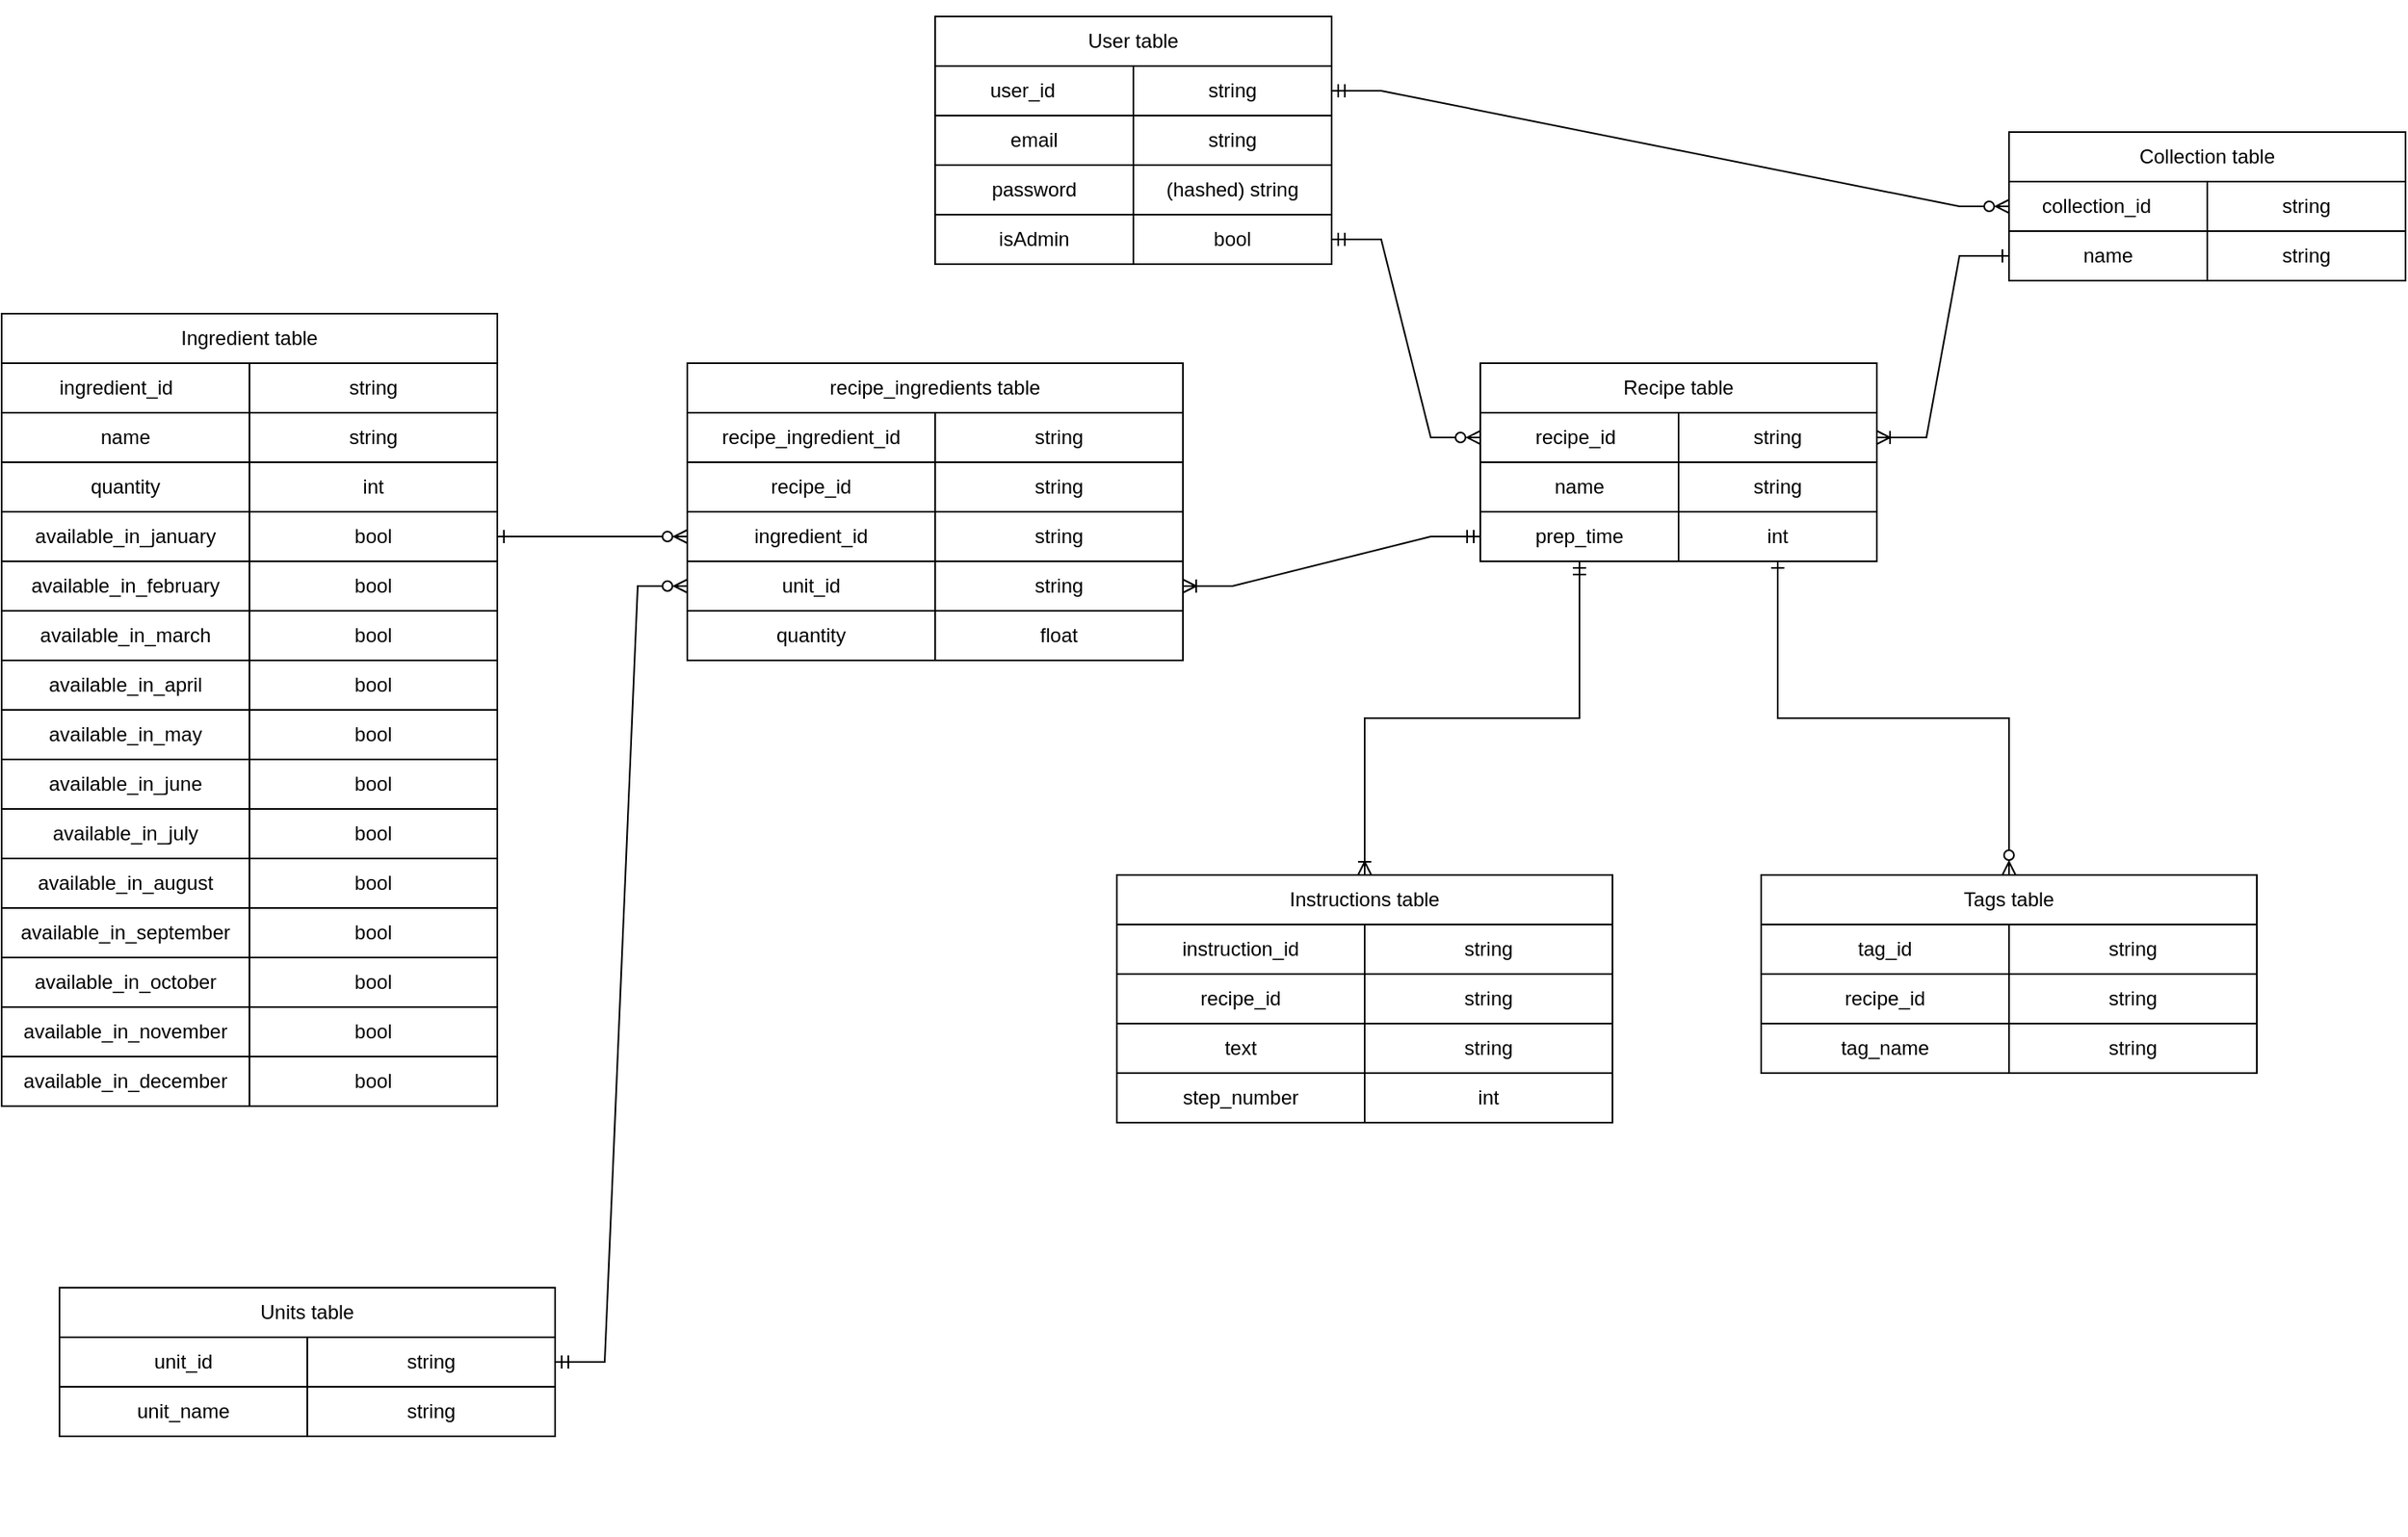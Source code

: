 <mxfile version="27.1.3">
  <diagram name="Page-1" id="JcqKBOb1F13oiYuU-APF">
    <mxGraphModel dx="2276" dy="797" grid="1" gridSize="10" guides="1" tooltips="1" connect="1" arrows="1" fold="1" page="1" pageScale="1" pageWidth="850" pageHeight="1100" math="0" shadow="0">
      <root>
        <mxCell id="0" />
        <mxCell id="1" parent="0" />
        <mxCell id="uTu99uXTamUOCDoSQrbE-17" value="" style="group" parent="1" vertex="1" connectable="0">
          <mxGeometry x="90" y="50" width="240" height="210" as="geometry" />
        </mxCell>
        <mxCell id="uTu99uXTamUOCDoSQrbE-2" value="User table" style="rounded=0;whiteSpace=wrap;html=1;" parent="uTu99uXTamUOCDoSQrbE-17" vertex="1">
          <mxGeometry x="-100" y="10" width="240" height="30" as="geometry" />
        </mxCell>
        <mxCell id="uTu99uXTamUOCDoSQrbE-5" value="user_id&lt;span style=&quot;white-space: pre;&quot;&gt;&#x9;&lt;/span&gt;" style="rounded=0;whiteSpace=wrap;html=1;" parent="uTu99uXTamUOCDoSQrbE-17" vertex="1">
          <mxGeometry x="-100" y="40" width="120" height="30" as="geometry" />
        </mxCell>
        <mxCell id="uTu99uXTamUOCDoSQrbE-6" value="string" style="rounded=0;whiteSpace=wrap;html=1;" parent="uTu99uXTamUOCDoSQrbE-17" vertex="1">
          <mxGeometry x="20" y="40" width="120" height="30" as="geometry" />
        </mxCell>
        <mxCell id="uTu99uXTamUOCDoSQrbE-7" value="email" style="rounded=0;whiteSpace=wrap;html=1;" parent="uTu99uXTamUOCDoSQrbE-17" vertex="1">
          <mxGeometry x="-100" y="70" width="120" height="30" as="geometry" />
        </mxCell>
        <mxCell id="uTu99uXTamUOCDoSQrbE-8" value="string" style="rounded=0;whiteSpace=wrap;html=1;" parent="uTu99uXTamUOCDoSQrbE-17" vertex="1">
          <mxGeometry x="20" y="70" width="120" height="30" as="geometry" />
        </mxCell>
        <mxCell id="uTu99uXTamUOCDoSQrbE-9" value="(hashed) string" style="rounded=0;whiteSpace=wrap;html=1;" parent="uTu99uXTamUOCDoSQrbE-17" vertex="1">
          <mxGeometry x="20" y="100" width="120" height="30" as="geometry" />
        </mxCell>
        <mxCell id="uTu99uXTamUOCDoSQrbE-10" value="password" style="rounded=0;whiteSpace=wrap;html=1;" parent="uTu99uXTamUOCDoSQrbE-17" vertex="1">
          <mxGeometry x="-100" y="100" width="120" height="30" as="geometry" />
        </mxCell>
        <mxCell id="uTu99uXTamUOCDoSQrbE-11" value="isAdmin" style="rounded=0;whiteSpace=wrap;html=1;" parent="uTu99uXTamUOCDoSQrbE-17" vertex="1">
          <mxGeometry x="-100" y="130" width="120" height="30" as="geometry" />
        </mxCell>
        <mxCell id="uTu99uXTamUOCDoSQrbE-12" value="bool" style="rounded=0;whiteSpace=wrap;html=1;" parent="uTu99uXTamUOCDoSQrbE-17" vertex="1">
          <mxGeometry x="20" y="130" width="120" height="30" as="geometry" />
        </mxCell>
        <mxCell id="uTu99uXTamUOCDoSQrbE-18" value="" style="group" parent="1" vertex="1" connectable="0">
          <mxGeometry x="640" y="130" width="240" height="377" as="geometry" />
        </mxCell>
        <mxCell id="uTu99uXTamUOCDoSQrbE-19" value="Collection table" style="rounded=0;whiteSpace=wrap;html=1;" parent="uTu99uXTamUOCDoSQrbE-18" vertex="1">
          <mxGeometry width="240" height="30" as="geometry" />
        </mxCell>
        <mxCell id="uTu99uXTamUOCDoSQrbE-20" value="collection_id&lt;span style=&quot;white-space: pre;&quot;&gt;&#x9;&lt;/span&gt;" style="rounded=0;whiteSpace=wrap;html=1;" parent="uTu99uXTamUOCDoSQrbE-18" vertex="1">
          <mxGeometry y="30" width="120" height="30" as="geometry" />
        </mxCell>
        <mxCell id="uTu99uXTamUOCDoSQrbE-21" value="string" style="rounded=0;whiteSpace=wrap;html=1;" parent="uTu99uXTamUOCDoSQrbE-18" vertex="1">
          <mxGeometry x="120" y="30" width="120" height="30" as="geometry" />
        </mxCell>
        <mxCell id="uTu99uXTamUOCDoSQrbE-22" value="name" style="rounded=0;whiteSpace=wrap;html=1;" parent="uTu99uXTamUOCDoSQrbE-18" vertex="1">
          <mxGeometry y="60" width="120" height="30" as="geometry" />
        </mxCell>
        <mxCell id="uTu99uXTamUOCDoSQrbE-23" value="string" style="rounded=0;whiteSpace=wrap;html=1;" parent="uTu99uXTamUOCDoSQrbE-18" vertex="1">
          <mxGeometry x="120" y="60" width="120" height="30" as="geometry" />
        </mxCell>
        <mxCell id="uTu99uXTamUOCDoSQrbE-28" value="" style="edgeStyle=entityRelationEdgeStyle;fontSize=12;html=1;endArrow=ERzeroToMany;rounded=0;exitX=1;exitY=0.5;exitDx=0;exitDy=0;entryX=0;entryY=0.5;entryDx=0;entryDy=0;startArrow=ERmandOne;startFill=0;endFill=0;" parent="1" source="uTu99uXTamUOCDoSQrbE-6" target="uTu99uXTamUOCDoSQrbE-20" edge="1">
          <mxGeometry width="100" height="100" relative="1" as="geometry">
            <mxPoint x="400" y="320" as="sourcePoint" />
            <mxPoint x="500" y="220" as="targetPoint" />
          </mxGeometry>
        </mxCell>
        <mxCell id="uTu99uXTamUOCDoSQrbE-29" value="" style="group" parent="1" vertex="1" connectable="0">
          <mxGeometry x="320" y="270" width="240" height="210" as="geometry" />
        </mxCell>
        <mxCell id="uTu99uXTamUOCDoSQrbE-30" value="Recipe table" style="rounded=0;whiteSpace=wrap;html=1;" parent="uTu99uXTamUOCDoSQrbE-29" vertex="1">
          <mxGeometry width="240" height="30" as="geometry" />
        </mxCell>
        <mxCell id="uTu99uXTamUOCDoSQrbE-31" value="recipe_id&lt;span style=&quot;white-space: pre;&quot;&gt;&#x9;&lt;/span&gt;" style="rounded=0;whiteSpace=wrap;html=1;" parent="uTu99uXTamUOCDoSQrbE-29" vertex="1">
          <mxGeometry y="30" width="120" height="30" as="geometry" />
        </mxCell>
        <mxCell id="uTu99uXTamUOCDoSQrbE-32" value="string" style="rounded=0;whiteSpace=wrap;html=1;" parent="uTu99uXTamUOCDoSQrbE-29" vertex="1">
          <mxGeometry x="120" y="30" width="120" height="30" as="geometry" />
        </mxCell>
        <mxCell id="uTu99uXTamUOCDoSQrbE-33" value="name" style="rounded=0;whiteSpace=wrap;html=1;" parent="uTu99uXTamUOCDoSQrbE-29" vertex="1">
          <mxGeometry y="60" width="120" height="30" as="geometry" />
        </mxCell>
        <mxCell id="uTu99uXTamUOCDoSQrbE-34" value="string" style="rounded=0;whiteSpace=wrap;html=1;" parent="uTu99uXTamUOCDoSQrbE-29" vertex="1">
          <mxGeometry x="120" y="60" width="120" height="30" as="geometry" />
        </mxCell>
        <mxCell id="uTu99uXTamUOCDoSQrbE-35" value="int" style="rounded=0;whiteSpace=wrap;html=1;" parent="uTu99uXTamUOCDoSQrbE-29" vertex="1">
          <mxGeometry x="120" y="90" width="120" height="30" as="geometry" />
        </mxCell>
        <mxCell id="uTu99uXTamUOCDoSQrbE-36" value="prep_time" style="rounded=0;whiteSpace=wrap;html=1;" parent="uTu99uXTamUOCDoSQrbE-29" vertex="1">
          <mxGeometry y="90" width="120" height="30" as="geometry" />
        </mxCell>
        <mxCell id="uTu99uXTamUOCDoSQrbE-40" value="" style="edgeStyle=entityRelationEdgeStyle;fontSize=12;html=1;endArrow=ERoneToMany;rounded=0;exitX=0;exitY=0.5;exitDx=0;exitDy=0;entryX=1;entryY=0.5;entryDx=0;entryDy=0;startArrow=ERone;startFill=0;" parent="1" source="uTu99uXTamUOCDoSQrbE-22" target="uTu99uXTamUOCDoSQrbE-32" edge="1">
          <mxGeometry width="100" height="100" relative="1" as="geometry">
            <mxPoint x="270" y="133" as="sourcePoint" />
            <mxPoint x="644" y="88" as="targetPoint" />
          </mxGeometry>
        </mxCell>
        <mxCell id="uTu99uXTamUOCDoSQrbE-42" value="" style="edgeStyle=entityRelationEdgeStyle;fontSize=12;html=1;endArrow=ERzeroToMany;rounded=0;exitX=1;exitY=0.5;exitDx=0;exitDy=0;entryX=0;entryY=0.5;entryDx=0;entryDy=0;startArrow=ERmandOne;startFill=0;endFill=0;" parent="1" source="uTu99uXTamUOCDoSQrbE-12" target="uTu99uXTamUOCDoSQrbE-31" edge="1">
          <mxGeometry width="100" height="100" relative="1" as="geometry">
            <mxPoint x="704" y="133" as="sourcePoint" />
            <mxPoint x="549" y="390" as="targetPoint" />
          </mxGeometry>
        </mxCell>
        <mxCell id="M6QdYBmj7LeTefGW3ZPe-50" value="" style="edgeStyle=entityRelationEdgeStyle;fontSize=12;html=1;endArrow=ERone;rounded=0;exitX=0;exitY=0.5;exitDx=0;exitDy=0;entryX=1;entryY=0.5;entryDx=0;entryDy=0;startArrow=ERzeroToMany;startFill=0;endFill=0;" parent="1" source="Wm0UdCnyD-QNA5W_yQl0-23" target="uTu99uXTamUOCDoSQrbE-49" edge="1">
          <mxGeometry width="100" height="100" relative="1" as="geometry">
            <mxPoint x="240" y="250" as="sourcePoint" />
            <mxPoint x="400" y="410" as="targetPoint" />
          </mxGeometry>
        </mxCell>
        <mxCell id="M6QdYBmj7LeTefGW3ZPe-52" value="" style="group" parent="1" vertex="1" connectable="0">
          <mxGeometry x="100" y="580" width="300" height="150" as="geometry" />
        </mxCell>
        <mxCell id="M6QdYBmj7LeTefGW3ZPe-53" value="Instructions table" style="rounded=0;whiteSpace=wrap;html=1;" parent="M6QdYBmj7LeTefGW3ZPe-52" vertex="1">
          <mxGeometry width="300" height="30" as="geometry" />
        </mxCell>
        <mxCell id="M6QdYBmj7LeTefGW3ZPe-54" value="instruction_id" style="rounded=0;whiteSpace=wrap;html=1;" parent="M6QdYBmj7LeTefGW3ZPe-52" vertex="1">
          <mxGeometry y="30" width="150" height="30" as="geometry" />
        </mxCell>
        <mxCell id="M6QdYBmj7LeTefGW3ZPe-55" value="string" style="rounded=0;whiteSpace=wrap;html=1;" parent="M6QdYBmj7LeTefGW3ZPe-52" vertex="1">
          <mxGeometry x="150" y="30" width="150" height="30" as="geometry" />
        </mxCell>
        <mxCell id="M6QdYBmj7LeTefGW3ZPe-56" value="recipe_id" style="rounded=0;whiteSpace=wrap;html=1;" parent="M6QdYBmj7LeTefGW3ZPe-52" vertex="1">
          <mxGeometry y="60" width="150" height="30" as="geometry" />
        </mxCell>
        <mxCell id="M6QdYBmj7LeTefGW3ZPe-57" value="string" style="rounded=0;whiteSpace=wrap;html=1;" parent="M6QdYBmj7LeTefGW3ZPe-52" vertex="1">
          <mxGeometry x="150" y="60" width="150" height="30" as="geometry" />
        </mxCell>
        <mxCell id="M6QdYBmj7LeTefGW3ZPe-58" value="string" style="rounded=0;whiteSpace=wrap;html=1;" parent="M6QdYBmj7LeTefGW3ZPe-52" vertex="1">
          <mxGeometry x="150" y="90" width="150" height="30" as="geometry" />
        </mxCell>
        <mxCell id="M6QdYBmj7LeTefGW3ZPe-59" value="text" style="rounded=0;whiteSpace=wrap;html=1;" parent="M6QdYBmj7LeTefGW3ZPe-52" vertex="1">
          <mxGeometry y="90" width="150" height="30" as="geometry" />
        </mxCell>
        <mxCell id="M6QdYBmj7LeTefGW3ZPe-60" value="step_number" style="rounded=0;whiteSpace=wrap;html=1;" parent="M6QdYBmj7LeTefGW3ZPe-52" vertex="1">
          <mxGeometry y="120" width="150" height="30" as="geometry" />
        </mxCell>
        <mxCell id="M6QdYBmj7LeTefGW3ZPe-61" value="int" style="rounded=0;whiteSpace=wrap;html=1;" parent="M6QdYBmj7LeTefGW3ZPe-52" vertex="1">
          <mxGeometry x="150" y="120" width="150" height="30" as="geometry" />
        </mxCell>
        <mxCell id="Wm0UdCnyD-QNA5W_yQl0-5" value="" style="group" vertex="1" connectable="0" parent="1">
          <mxGeometry x="-540" y="830" width="300" height="150" as="geometry" />
        </mxCell>
        <mxCell id="Wm0UdCnyD-QNA5W_yQl0-7" value="unit_id" style="rounded=0;whiteSpace=wrap;html=1;" vertex="1" parent="Wm0UdCnyD-QNA5W_yQl0-5">
          <mxGeometry y="30" width="150" height="30" as="geometry" />
        </mxCell>
        <mxCell id="Wm0UdCnyD-QNA5W_yQl0-8" value="string" style="rounded=0;whiteSpace=wrap;html=1;" vertex="1" parent="Wm0UdCnyD-QNA5W_yQl0-5">
          <mxGeometry x="150" y="30" width="150" height="30" as="geometry" />
        </mxCell>
        <mxCell id="Wm0UdCnyD-QNA5W_yQl0-9" value="unit_name" style="rounded=0;whiteSpace=wrap;html=1;" vertex="1" parent="Wm0UdCnyD-QNA5W_yQl0-5">
          <mxGeometry y="60" width="150" height="30" as="geometry" />
        </mxCell>
        <mxCell id="Wm0UdCnyD-QNA5W_yQl0-10" value="string" style="rounded=0;whiteSpace=wrap;html=1;" vertex="1" parent="Wm0UdCnyD-QNA5W_yQl0-5">
          <mxGeometry x="150" y="60" width="150" height="30" as="geometry" />
        </mxCell>
        <mxCell id="Wm0UdCnyD-QNA5W_yQl0-6" value="Units table" style="rounded=0;whiteSpace=wrap;html=1;" vertex="1" parent="Wm0UdCnyD-QNA5W_yQl0-5">
          <mxGeometry width="300" height="30" as="geometry" />
        </mxCell>
        <mxCell id="Wm0UdCnyD-QNA5W_yQl0-15" value="" style="edgeStyle=entityRelationEdgeStyle;fontSize=12;html=1;endArrow=ERmandOne;rounded=0;exitX=0;exitY=0.5;exitDx=0;exitDy=0;entryX=1;entryY=0.5;entryDx=0;entryDy=0;startFill=0;endFill=0;startArrow=ERzeroToMany;" edge="1" parent="1" source="Wm0UdCnyD-QNA5W_yQl0-24" target="Wm0UdCnyD-QNA5W_yQl0-8">
          <mxGeometry width="100" height="100" relative="1" as="geometry">
            <mxPoint x="460" y="410" as="sourcePoint" />
            <mxPoint x="270" y="670" as="targetPoint" />
          </mxGeometry>
        </mxCell>
        <mxCell id="Wm0UdCnyD-QNA5W_yQl0-16" value="" style="group" vertex="1" connectable="0" parent="1">
          <mxGeometry x="-160" y="270" width="300" height="150" as="geometry" />
        </mxCell>
        <mxCell id="Wm0UdCnyD-QNA5W_yQl0-17" value="recipe_ingredients table" style="rounded=0;whiteSpace=wrap;html=1;" vertex="1" parent="Wm0UdCnyD-QNA5W_yQl0-16">
          <mxGeometry width="300" height="30" as="geometry" />
        </mxCell>
        <mxCell id="Wm0UdCnyD-QNA5W_yQl0-18" value="recipe_ingredient_id" style="rounded=0;whiteSpace=wrap;html=1;" vertex="1" parent="Wm0UdCnyD-QNA5W_yQl0-16">
          <mxGeometry y="30" width="150" height="30" as="geometry" />
        </mxCell>
        <mxCell id="Wm0UdCnyD-QNA5W_yQl0-19" value="string" style="rounded=0;whiteSpace=wrap;html=1;" vertex="1" parent="Wm0UdCnyD-QNA5W_yQl0-16">
          <mxGeometry x="150" y="30" width="150" height="30" as="geometry" />
        </mxCell>
        <mxCell id="Wm0UdCnyD-QNA5W_yQl0-20" value="recipe_id" style="rounded=0;whiteSpace=wrap;html=1;" vertex="1" parent="Wm0UdCnyD-QNA5W_yQl0-16">
          <mxGeometry y="60" width="150" height="30" as="geometry" />
        </mxCell>
        <mxCell id="Wm0UdCnyD-QNA5W_yQl0-21" value="string" style="rounded=0;whiteSpace=wrap;html=1;" vertex="1" parent="Wm0UdCnyD-QNA5W_yQl0-16">
          <mxGeometry x="150" y="60" width="150" height="30" as="geometry" />
        </mxCell>
        <mxCell id="Wm0UdCnyD-QNA5W_yQl0-22" value="string" style="rounded=0;whiteSpace=wrap;html=1;" vertex="1" parent="Wm0UdCnyD-QNA5W_yQl0-16">
          <mxGeometry x="150" y="90" width="150" height="30" as="geometry" />
        </mxCell>
        <mxCell id="Wm0UdCnyD-QNA5W_yQl0-23" value="ingredient_id" style="rounded=0;whiteSpace=wrap;html=1;" vertex="1" parent="Wm0UdCnyD-QNA5W_yQl0-16">
          <mxGeometry y="90" width="150" height="30" as="geometry" />
        </mxCell>
        <mxCell id="Wm0UdCnyD-QNA5W_yQl0-24" value="unit_id" style="rounded=0;whiteSpace=wrap;html=1;" vertex="1" parent="Wm0UdCnyD-QNA5W_yQl0-16">
          <mxGeometry y="120" width="150" height="30" as="geometry" />
        </mxCell>
        <mxCell id="Wm0UdCnyD-QNA5W_yQl0-25" value="string" style="rounded=0;whiteSpace=wrap;html=1;" vertex="1" parent="Wm0UdCnyD-QNA5W_yQl0-16">
          <mxGeometry x="150" y="120" width="150" height="30" as="geometry" />
        </mxCell>
        <mxCell id="uTu99uXTamUOCDoSQrbE-43" value="" style="group" parent="1" vertex="1" connectable="0">
          <mxGeometry x="-575" y="240" width="300" height="480" as="geometry" />
        </mxCell>
        <mxCell id="uTu99uXTamUOCDoSQrbE-44" value="Ingredient table" style="rounded=0;whiteSpace=wrap;html=1;" parent="uTu99uXTamUOCDoSQrbE-43" vertex="1">
          <mxGeometry width="300" height="30" as="geometry" />
        </mxCell>
        <mxCell id="uTu99uXTamUOCDoSQrbE-45" value="ingredient_id&lt;span style=&quot;white-space: pre;&quot;&gt;&#x9;&lt;/span&gt;" style="rounded=0;whiteSpace=wrap;html=1;" parent="uTu99uXTamUOCDoSQrbE-43" vertex="1">
          <mxGeometry y="30" width="150" height="30" as="geometry" />
        </mxCell>
        <mxCell id="uTu99uXTamUOCDoSQrbE-46" value="string" style="rounded=0;whiteSpace=wrap;html=1;" parent="uTu99uXTamUOCDoSQrbE-43" vertex="1">
          <mxGeometry x="150" y="30" width="150" height="30" as="geometry" />
        </mxCell>
        <mxCell id="uTu99uXTamUOCDoSQrbE-47" value="name" style="rounded=0;whiteSpace=wrap;html=1;" parent="uTu99uXTamUOCDoSQrbE-43" vertex="1">
          <mxGeometry y="60" width="150" height="30" as="geometry" />
        </mxCell>
        <mxCell id="uTu99uXTamUOCDoSQrbE-48" value="string" style="rounded=0;whiteSpace=wrap;html=1;" parent="uTu99uXTamUOCDoSQrbE-43" vertex="1">
          <mxGeometry x="150" y="60" width="150" height="30" as="geometry" />
        </mxCell>
        <mxCell id="uTu99uXTamUOCDoSQrbE-49" value="bool" style="rounded=0;whiteSpace=wrap;html=1;" parent="uTu99uXTamUOCDoSQrbE-43" vertex="1">
          <mxGeometry x="150" y="120" width="150" height="30" as="geometry" />
        </mxCell>
        <mxCell id="uTu99uXTamUOCDoSQrbE-50" value="available_in_january" style="rounded=0;whiteSpace=wrap;html=1;" parent="uTu99uXTamUOCDoSQrbE-43" vertex="1">
          <mxGeometry y="120" width="150" height="30" as="geometry" />
        </mxCell>
        <mxCell id="M6QdYBmj7LeTefGW3ZPe-11" value="available_in_february" style="rounded=0;whiteSpace=wrap;html=1;" parent="uTu99uXTamUOCDoSQrbE-43" vertex="1">
          <mxGeometry y="150" width="150" height="30" as="geometry" />
        </mxCell>
        <mxCell id="M6QdYBmj7LeTefGW3ZPe-12" value="available_in_march" style="rounded=0;whiteSpace=wrap;html=1;" parent="uTu99uXTamUOCDoSQrbE-43" vertex="1">
          <mxGeometry y="180" width="150" height="30" as="geometry" />
        </mxCell>
        <mxCell id="M6QdYBmj7LeTefGW3ZPe-13" value="available_in_april" style="rounded=0;whiteSpace=wrap;html=1;" parent="uTu99uXTamUOCDoSQrbE-43" vertex="1">
          <mxGeometry y="210" width="150" height="30" as="geometry" />
        </mxCell>
        <mxCell id="M6QdYBmj7LeTefGW3ZPe-22" value="bool" style="rounded=0;whiteSpace=wrap;html=1;" parent="uTu99uXTamUOCDoSQrbE-43" vertex="1">
          <mxGeometry x="150" y="150" width="150" height="30" as="geometry" />
        </mxCell>
        <mxCell id="M6QdYBmj7LeTefGW3ZPe-23" value="bool" style="rounded=0;whiteSpace=wrap;html=1;" parent="uTu99uXTamUOCDoSQrbE-43" vertex="1">
          <mxGeometry x="150" y="180" width="150" height="30" as="geometry" />
        </mxCell>
        <mxCell id="M6QdYBmj7LeTefGW3ZPe-24" value="bool" style="rounded=0;whiteSpace=wrap;html=1;" parent="uTu99uXTamUOCDoSQrbE-43" vertex="1">
          <mxGeometry x="150" y="210" width="150" height="30" as="geometry" />
        </mxCell>
        <mxCell id="M6QdYBmj7LeTefGW3ZPe-25" value="bool" style="rounded=0;whiteSpace=wrap;html=1;" parent="uTu99uXTamUOCDoSQrbE-43" vertex="1">
          <mxGeometry x="150" y="240" width="150" height="30" as="geometry" />
        </mxCell>
        <mxCell id="M6QdYBmj7LeTefGW3ZPe-26" value="bool" style="rounded=0;whiteSpace=wrap;html=1;" parent="uTu99uXTamUOCDoSQrbE-43" vertex="1">
          <mxGeometry x="150" y="270" width="150" height="30" as="geometry" />
        </mxCell>
        <mxCell id="M6QdYBmj7LeTefGW3ZPe-28" value="bool" style="rounded=0;whiteSpace=wrap;html=1;" parent="uTu99uXTamUOCDoSQrbE-43" vertex="1">
          <mxGeometry x="150" y="330" width="150" height="30" as="geometry" />
        </mxCell>
        <mxCell id="M6QdYBmj7LeTefGW3ZPe-29" value="bool" style="rounded=0;whiteSpace=wrap;html=1;" parent="uTu99uXTamUOCDoSQrbE-43" vertex="1">
          <mxGeometry x="150" y="360" width="150" height="30" as="geometry" />
        </mxCell>
        <mxCell id="M6QdYBmj7LeTefGW3ZPe-30" value="bool" style="rounded=0;whiteSpace=wrap;html=1;" parent="uTu99uXTamUOCDoSQrbE-43" vertex="1">
          <mxGeometry x="150" y="390" width="150" height="30" as="geometry" />
        </mxCell>
        <mxCell id="M6QdYBmj7LeTefGW3ZPe-31" value="bool" style="rounded=0;whiteSpace=wrap;html=1;" parent="uTu99uXTamUOCDoSQrbE-43" vertex="1">
          <mxGeometry x="150" y="420" width="150" height="30" as="geometry" />
        </mxCell>
        <mxCell id="M6QdYBmj7LeTefGW3ZPe-32" value="bool" style="rounded=0;whiteSpace=wrap;html=1;" parent="uTu99uXTamUOCDoSQrbE-43" vertex="1">
          <mxGeometry x="150" y="450" width="150" height="30" as="geometry" />
        </mxCell>
        <mxCell id="M6QdYBmj7LeTefGW3ZPe-34" value="bool" style="rounded=0;whiteSpace=wrap;html=1;" parent="uTu99uXTamUOCDoSQrbE-43" vertex="1">
          <mxGeometry x="150" y="300" width="150" height="30" as="geometry" />
        </mxCell>
        <mxCell id="M6QdYBmj7LeTefGW3ZPe-14" value="available_in_may" style="rounded=0;whiteSpace=wrap;html=1;" parent="uTu99uXTamUOCDoSQrbE-43" vertex="1">
          <mxGeometry y="240" width="150" height="30" as="geometry" />
        </mxCell>
        <mxCell id="M6QdYBmj7LeTefGW3ZPe-15" value="available_in_june" style="rounded=0;whiteSpace=wrap;html=1;" parent="uTu99uXTamUOCDoSQrbE-43" vertex="1">
          <mxGeometry y="270" width="150" height="30" as="geometry" />
        </mxCell>
        <mxCell id="M6QdYBmj7LeTefGW3ZPe-16" value="available_in_july" style="rounded=0;whiteSpace=wrap;html=1;" parent="uTu99uXTamUOCDoSQrbE-43" vertex="1">
          <mxGeometry y="300" width="150" height="30" as="geometry" />
        </mxCell>
        <mxCell id="M6QdYBmj7LeTefGW3ZPe-17" value="available_in_august" style="rounded=0;whiteSpace=wrap;html=1;" parent="uTu99uXTamUOCDoSQrbE-43" vertex="1">
          <mxGeometry y="330" width="150" height="30" as="geometry" />
        </mxCell>
        <mxCell id="M6QdYBmj7LeTefGW3ZPe-18" value="available_in_september" style="rounded=0;whiteSpace=wrap;html=1;" parent="uTu99uXTamUOCDoSQrbE-43" vertex="1">
          <mxGeometry y="360" width="150" height="30" as="geometry" />
        </mxCell>
        <mxCell id="M6QdYBmj7LeTefGW3ZPe-19" value="available_in_october" style="rounded=0;whiteSpace=wrap;html=1;" parent="uTu99uXTamUOCDoSQrbE-43" vertex="1">
          <mxGeometry y="390" width="150" height="30" as="geometry" />
        </mxCell>
        <mxCell id="M6QdYBmj7LeTefGW3ZPe-20" value="available_in_november" style="rounded=0;whiteSpace=wrap;html=1;" parent="uTu99uXTamUOCDoSQrbE-43" vertex="1">
          <mxGeometry y="420" width="150" height="30" as="geometry" />
        </mxCell>
        <mxCell id="M6QdYBmj7LeTefGW3ZPe-21" value="available_in_december" style="rounded=0;whiteSpace=wrap;html=1;" parent="uTu99uXTamUOCDoSQrbE-43" vertex="1">
          <mxGeometry y="450" width="150" height="30" as="geometry" />
        </mxCell>
        <mxCell id="Wm0UdCnyD-QNA5W_yQl0-2" value="int" style="rounded=0;whiteSpace=wrap;html=1;" vertex="1" parent="uTu99uXTamUOCDoSQrbE-43">
          <mxGeometry x="150" y="90" width="150" height="30" as="geometry" />
        </mxCell>
        <mxCell id="Wm0UdCnyD-QNA5W_yQl0-1" value="quantity" style="rounded=0;whiteSpace=wrap;html=1;" vertex="1" parent="uTu99uXTamUOCDoSQrbE-43">
          <mxGeometry y="90" width="150" height="30" as="geometry" />
        </mxCell>
        <mxCell id="Wm0UdCnyD-QNA5W_yQl0-28" value="quantity" style="rounded=0;whiteSpace=wrap;html=1;" vertex="1" parent="1">
          <mxGeometry x="-160" y="420" width="150" height="30" as="geometry" />
        </mxCell>
        <mxCell id="Wm0UdCnyD-QNA5W_yQl0-29" value="float" style="rounded=0;whiteSpace=wrap;html=1;" vertex="1" parent="1">
          <mxGeometry x="-10" y="420" width="150" height="30" as="geometry" />
        </mxCell>
        <mxCell id="Wm0UdCnyD-QNA5W_yQl0-31" style="edgeStyle=entityRelationEdgeStyle;rounded=0;orthogonalLoop=1;jettySize=auto;html=1;exitX=0;exitY=0.5;exitDx=0;exitDy=0;entryX=1;entryY=0.5;entryDx=0;entryDy=0;endArrow=ERoneToMany;endFill=0;startArrow=ERmandOne;startFill=0;" edge="1" parent="1" source="uTu99uXTamUOCDoSQrbE-36" target="Wm0UdCnyD-QNA5W_yQl0-25">
          <mxGeometry relative="1" as="geometry" />
        </mxCell>
        <mxCell id="Wm0UdCnyD-QNA5W_yQl0-32" style="edgeStyle=orthogonalEdgeStyle;rounded=0;orthogonalLoop=1;jettySize=auto;html=1;exitX=0.5;exitY=1;exitDx=0;exitDy=0;entryX=0.5;entryY=0;entryDx=0;entryDy=0;endArrow=ERoneToMany;endFill=0;startArrow=ERmandOne;startFill=0;" edge="1" parent="1" source="uTu99uXTamUOCDoSQrbE-36" target="M6QdYBmj7LeTefGW3ZPe-53">
          <mxGeometry relative="1" as="geometry">
            <mxPoint x="380" y="570" as="targetPoint" />
          </mxGeometry>
        </mxCell>
        <mxCell id="Wm0UdCnyD-QNA5W_yQl0-33" style="edgeStyle=orthogonalEdgeStyle;rounded=0;orthogonalLoop=1;jettySize=auto;html=1;exitX=0.5;exitY=1;exitDx=0;exitDy=0;entryX=0.5;entryY=0;entryDx=0;entryDy=0;startArrow=ERone;startFill=0;endArrow=ERzeroToMany;endFill=0;" edge="1" parent="1" source="uTu99uXTamUOCDoSQrbE-35" target="Wm0UdCnyD-QNA5W_yQl0-35">
          <mxGeometry relative="1" as="geometry">
            <mxPoint x="915" y="550" as="targetPoint" />
          </mxGeometry>
        </mxCell>
        <mxCell id="Wm0UdCnyD-QNA5W_yQl0-34" value="" style="group" vertex="1" connectable="0" parent="1">
          <mxGeometry x="490" y="580" width="300" height="150" as="geometry" />
        </mxCell>
        <mxCell id="Wm0UdCnyD-QNA5W_yQl0-35" value="Tags table" style="rounded=0;whiteSpace=wrap;html=1;" vertex="1" parent="Wm0UdCnyD-QNA5W_yQl0-34">
          <mxGeometry width="300" height="30" as="geometry" />
        </mxCell>
        <mxCell id="Wm0UdCnyD-QNA5W_yQl0-36" value="tag_id" style="rounded=0;whiteSpace=wrap;html=1;" vertex="1" parent="Wm0UdCnyD-QNA5W_yQl0-34">
          <mxGeometry y="30" width="150" height="30" as="geometry" />
        </mxCell>
        <mxCell id="Wm0UdCnyD-QNA5W_yQl0-37" value="string" style="rounded=0;whiteSpace=wrap;html=1;" vertex="1" parent="Wm0UdCnyD-QNA5W_yQl0-34">
          <mxGeometry x="150" y="30" width="150" height="30" as="geometry" />
        </mxCell>
        <mxCell id="Wm0UdCnyD-QNA5W_yQl0-38" value="recipe_id" style="rounded=0;whiteSpace=wrap;html=1;" vertex="1" parent="Wm0UdCnyD-QNA5W_yQl0-34">
          <mxGeometry y="60" width="150" height="30" as="geometry" />
        </mxCell>
        <mxCell id="Wm0UdCnyD-QNA5W_yQl0-39" value="string" style="rounded=0;whiteSpace=wrap;html=1;" vertex="1" parent="Wm0UdCnyD-QNA5W_yQl0-34">
          <mxGeometry x="150" y="60" width="150" height="30" as="geometry" />
        </mxCell>
        <mxCell id="Wm0UdCnyD-QNA5W_yQl0-40" value="string" style="rounded=0;whiteSpace=wrap;html=1;" vertex="1" parent="Wm0UdCnyD-QNA5W_yQl0-34">
          <mxGeometry x="150" y="90" width="150" height="30" as="geometry" />
        </mxCell>
        <mxCell id="Wm0UdCnyD-QNA5W_yQl0-41" value="tag_name" style="rounded=0;whiteSpace=wrap;html=1;" vertex="1" parent="Wm0UdCnyD-QNA5W_yQl0-34">
          <mxGeometry y="90" width="150" height="30" as="geometry" />
        </mxCell>
      </root>
    </mxGraphModel>
  </diagram>
</mxfile>
